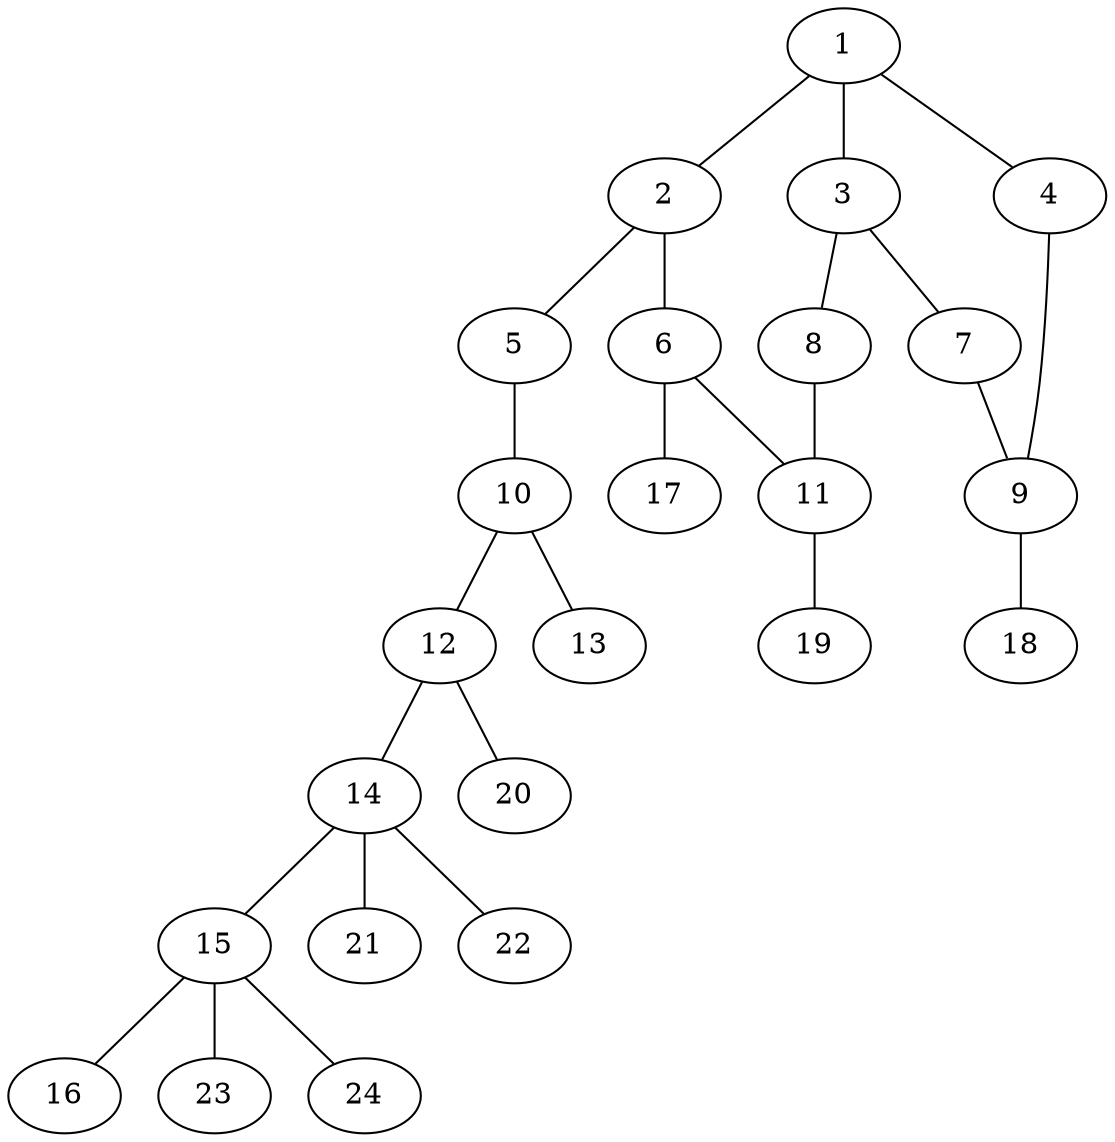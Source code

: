 graph molecule_2343 {
	1	 [chem=C];
	2	 [chem=C];
	1 -- 2	 [valence=2];
	3	 [chem=C];
	1 -- 3	 [valence=1];
	4	 [chem=N];
	1 -- 4	 [valence=1];
	5	 [chem=S];
	2 -- 5	 [valence=1];
	6	 [chem=N];
	2 -- 6	 [valence=1];
	7	 [chem=N];
	3 -- 7	 [valence=2];
	8	 [chem=N];
	3 -- 8	 [valence=1];
	9	 [chem=C];
	4 -- 9	 [valence=2];
	10	 [chem=C];
	5 -- 10	 [valence=1];
	11	 [chem=C];
	6 -- 11	 [valence=1];
	17	 [chem=H];
	6 -- 17	 [valence=1];
	7 -- 9	 [valence=1];
	8 -- 11	 [valence=2];
	18	 [chem=H];
	9 -- 18	 [valence=1];
	12	 [chem=N];
	10 -- 12	 [valence=1];
	13	 [chem=O];
	10 -- 13	 [valence=2];
	19	 [chem=H];
	11 -- 19	 [valence=1];
	14	 [chem=C];
	12 -- 14	 [valence=1];
	20	 [chem=H];
	12 -- 20	 [valence=1];
	15	 [chem=C];
	14 -- 15	 [valence=1];
	21	 [chem=H];
	14 -- 21	 [valence=1];
	22	 [chem=H];
	14 -- 22	 [valence=1];
	16	 [chem=Cl];
	15 -- 16	 [valence=1];
	23	 [chem=H];
	15 -- 23	 [valence=1];
	24	 [chem=H];
	15 -- 24	 [valence=1];
}

